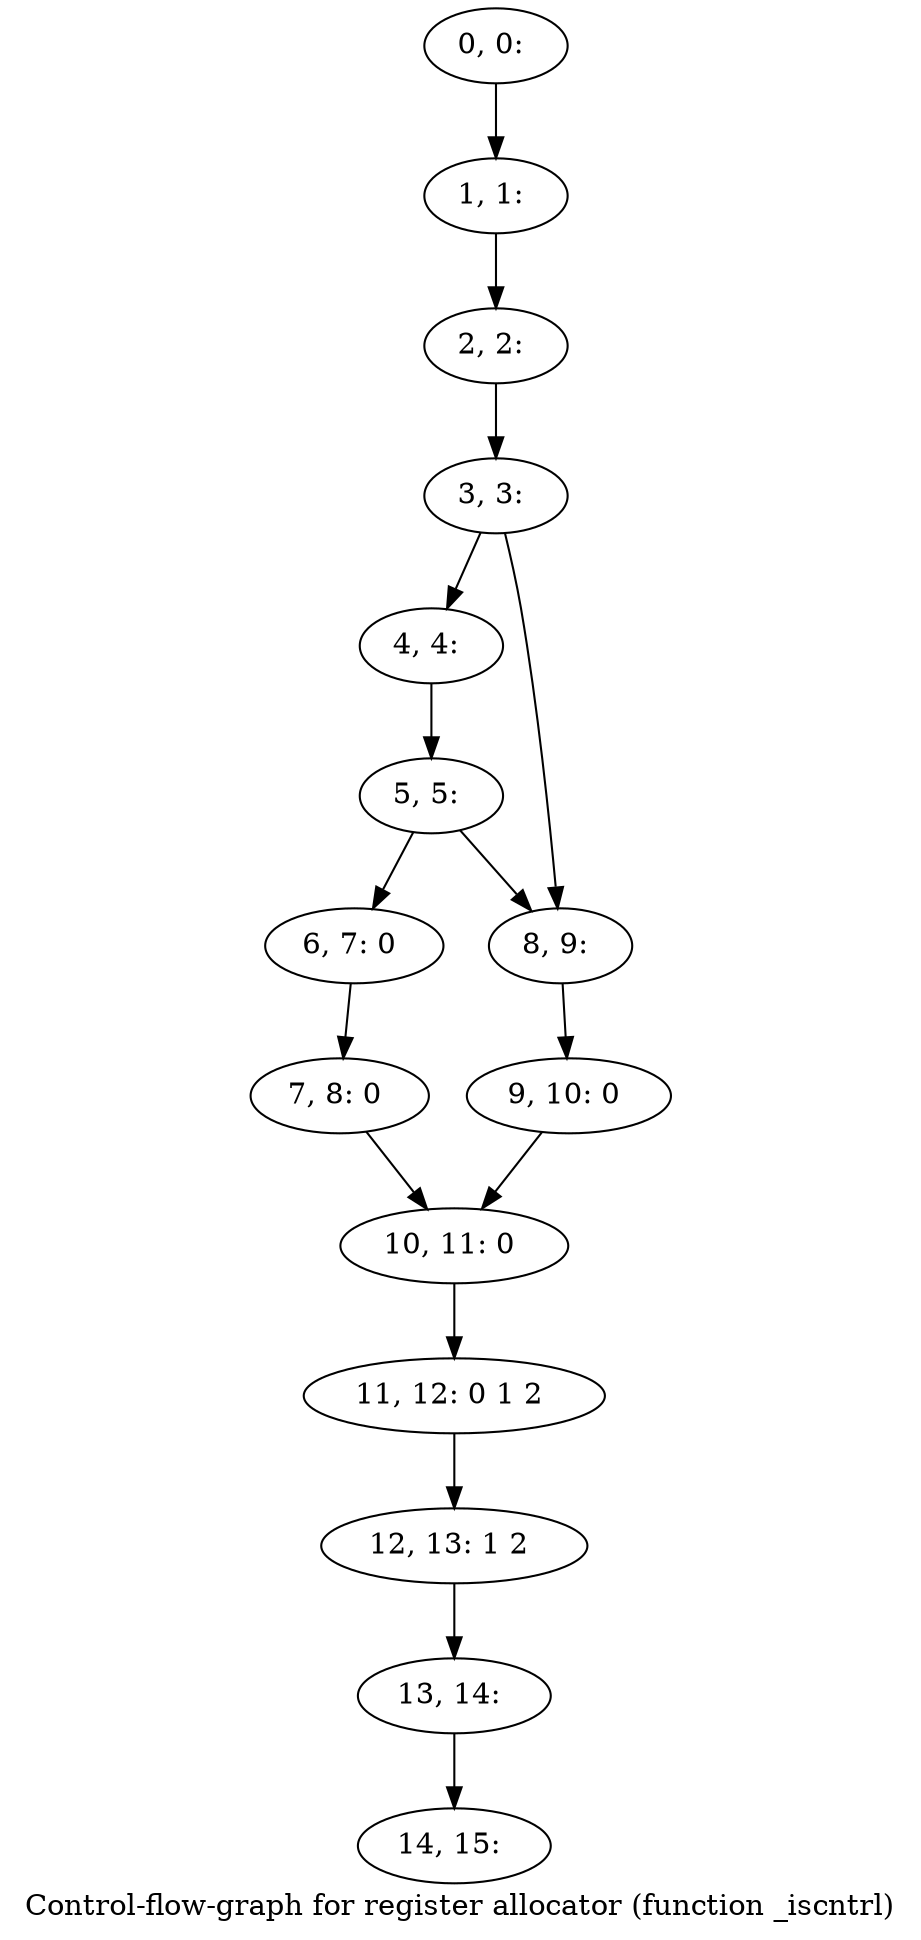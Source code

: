 digraph G {
graph [label="Control-flow-graph for register allocator (function _iscntrl)"]
0[label="0, 0: "];
1[label="1, 1: "];
2[label="2, 2: "];
3[label="3, 3: "];
4[label="4, 4: "];
5[label="5, 5: "];
6[label="6, 7: 0 "];
7[label="7, 8: 0 "];
8[label="8, 9: "];
9[label="9, 10: 0 "];
10[label="10, 11: 0 "];
11[label="11, 12: 0 1 2 "];
12[label="12, 13: 1 2 "];
13[label="13, 14: "];
14[label="14, 15: "];
0->1 ;
1->2 ;
2->3 ;
3->4 ;
3->8 ;
4->5 ;
5->6 ;
5->8 ;
6->7 ;
7->10 ;
8->9 ;
9->10 ;
10->11 ;
11->12 ;
12->13 ;
13->14 ;
}
